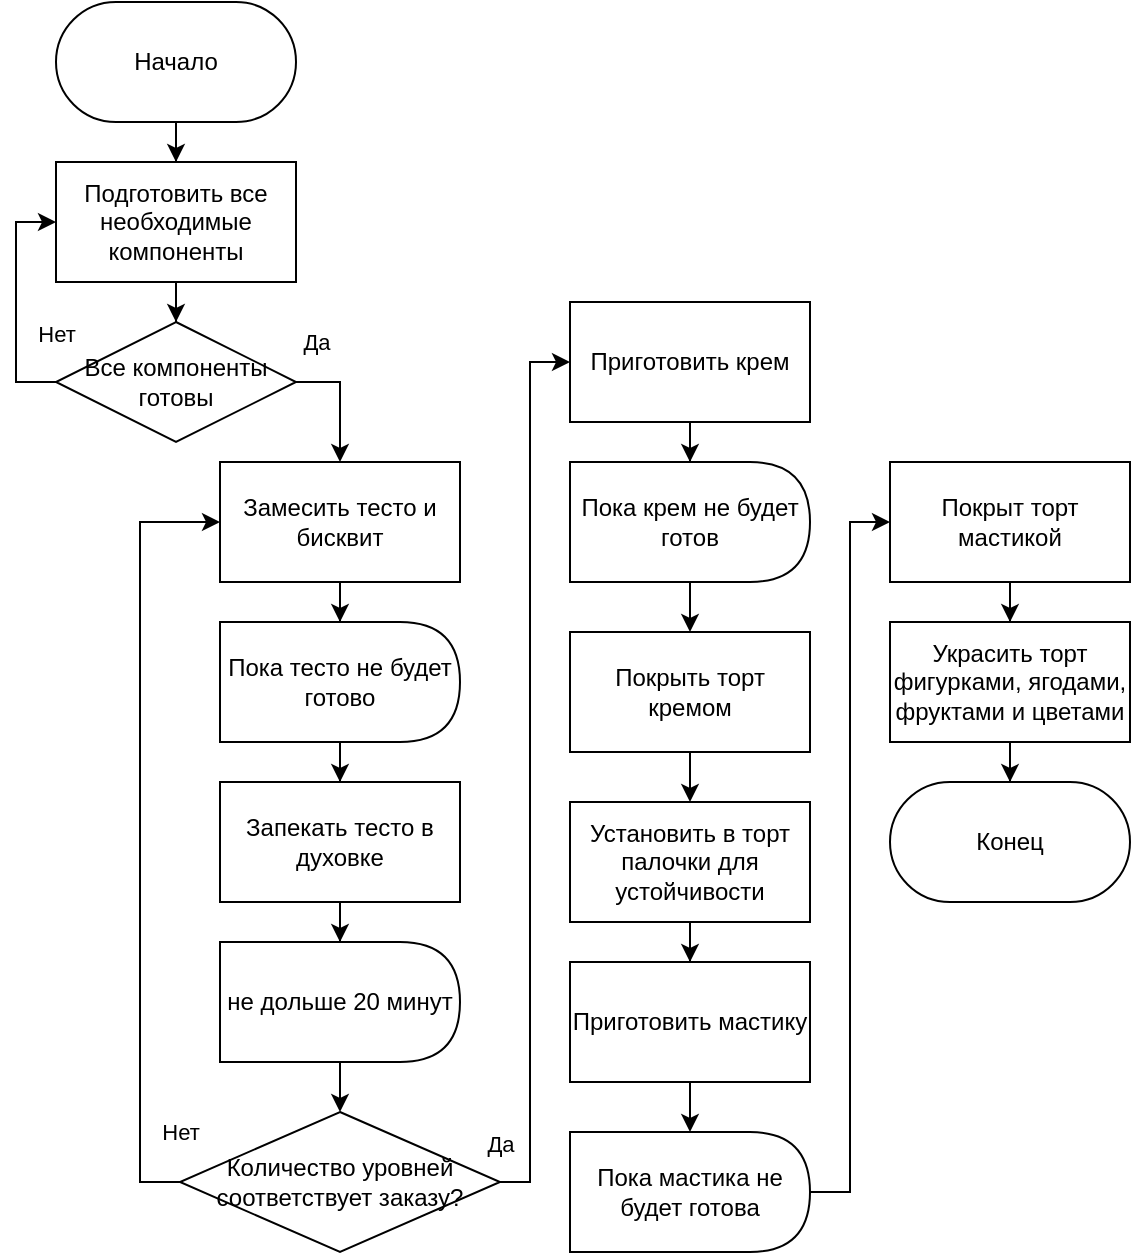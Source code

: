 <mxfile version="15.9.4" type="device"><diagram id="fwWTBjdHZvTJjg0s-bJS" name="Страница 1"><mxGraphModel dx="774" dy="775" grid="1" gridSize="10" guides="1" tooltips="1" connect="1" arrows="1" fold="1" page="1" pageScale="1" pageWidth="827" pageHeight="1169" math="0" shadow="0"><root><mxCell id="0"/><mxCell id="1" parent="0"/><mxCell id="_nqAI66cmpU_rIzCHxXq-121" value="" style="edgeStyle=orthogonalEdgeStyle;rounded=0;orthogonalLoop=1;jettySize=auto;html=1;" edge="1" source="_nqAI66cmpU_rIzCHxXq-122" target="_nqAI66cmpU_rIzCHxXq-124" parent="1"><mxGeometry relative="1" as="geometry"/></mxCell><mxCell id="_nqAI66cmpU_rIzCHxXq-122" value="Начало" style="rounded=1;whiteSpace=wrap;html=1;arcSize=50;" vertex="1" parent="1"><mxGeometry x="160" y="50" width="120" height="60" as="geometry"/></mxCell><mxCell id="_nqAI66cmpU_rIzCHxXq-132" style="edgeStyle=orthogonalEdgeStyle;rounded=0;orthogonalLoop=1;jettySize=auto;html=1;exitX=0.5;exitY=1;exitDx=0;exitDy=0;" edge="1" parent="1" source="_nqAI66cmpU_rIzCHxXq-124" target="_nqAI66cmpU_rIzCHxXq-127"><mxGeometry relative="1" as="geometry"/></mxCell><mxCell id="_nqAI66cmpU_rIzCHxXq-124" value="Подготовить все необходимые компоненты" style="rounded=0;whiteSpace=wrap;html=1;" vertex="1" parent="1"><mxGeometry x="160" y="130" width="120" height="60" as="geometry"/></mxCell><mxCell id="_nqAI66cmpU_rIzCHxXq-125" value="Да" style="edgeStyle=orthogonalEdgeStyle;rounded=0;orthogonalLoop=1;jettySize=auto;html=1;exitX=1;exitY=0.5;exitDx=0;exitDy=0;" edge="1" source="_nqAI66cmpU_rIzCHxXq-127" target="_nqAI66cmpU_rIzCHxXq-129" parent="1"><mxGeometry x="-0.677" y="20" relative="1" as="geometry"><mxPoint as="offset"/></mxGeometry></mxCell><mxCell id="_nqAI66cmpU_rIzCHxXq-126" value="Нет" style="edgeStyle=orthogonalEdgeStyle;rounded=0;orthogonalLoop=1;jettySize=auto;html=1;exitX=0;exitY=0.5;exitDx=0;exitDy=0;entryX=0;entryY=0.5;entryDx=0;entryDy=0;" edge="1" source="_nqAI66cmpU_rIzCHxXq-127" target="_nqAI66cmpU_rIzCHxXq-124" parent="1"><mxGeometry x="-0.429" y="-10" relative="1" as="geometry"><mxPoint x="138.0" y="280" as="targetPoint"/><mxPoint x="10" y="-10" as="offset"/></mxGeometry></mxCell><mxCell id="_nqAI66cmpU_rIzCHxXq-127" value="Все компоненты готовы" style="rhombus;whiteSpace=wrap;html=1;" vertex="1" parent="1"><mxGeometry x="160" y="210" width="120" height="60" as="geometry"/></mxCell><mxCell id="_nqAI66cmpU_rIzCHxXq-136" value="" style="edgeStyle=orthogonalEdgeStyle;rounded=0;orthogonalLoop=1;jettySize=auto;html=1;" edge="1" parent="1" source="_nqAI66cmpU_rIzCHxXq-129" target="_nqAI66cmpU_rIzCHxXq-133"><mxGeometry relative="1" as="geometry"/></mxCell><mxCell id="_nqAI66cmpU_rIzCHxXq-129" value="Замесить тесто и бисквит" style="rounded=0;whiteSpace=wrap;html=1;" vertex="1" parent="1"><mxGeometry x="242" y="280" width="120" height="60" as="geometry"/></mxCell><mxCell id="_nqAI66cmpU_rIzCHxXq-141" style="edgeStyle=orthogonalEdgeStyle;rounded=0;orthogonalLoop=1;jettySize=auto;html=1;exitX=0.5;exitY=1;exitDx=0;exitDy=0;" edge="1" parent="1" source="_nqAI66cmpU_rIzCHxXq-133" target="_nqAI66cmpU_rIzCHxXq-138"><mxGeometry relative="1" as="geometry"/></mxCell><mxCell id="_nqAI66cmpU_rIzCHxXq-133" value="Пока тесто не будет готово" style="shape=delay;whiteSpace=wrap;html=1;" vertex="1" parent="1"><mxGeometry x="242" y="360" width="120" height="60" as="geometry"/></mxCell><mxCell id="_nqAI66cmpU_rIzCHxXq-137" value="" style="edgeStyle=orthogonalEdgeStyle;rounded=0;orthogonalLoop=1;jettySize=auto;html=1;" edge="1" source="_nqAI66cmpU_rIzCHxXq-138" target="_nqAI66cmpU_rIzCHxXq-139" parent="1"><mxGeometry relative="1" as="geometry"/></mxCell><mxCell id="_nqAI66cmpU_rIzCHxXq-138" value="Запекать тесто в духовке" style="rounded=0;whiteSpace=wrap;html=1;" vertex="1" parent="1"><mxGeometry x="242" y="440" width="120" height="60" as="geometry"/></mxCell><mxCell id="_nqAI66cmpU_rIzCHxXq-144" style="edgeStyle=orthogonalEdgeStyle;rounded=0;orthogonalLoop=1;jettySize=auto;html=1;exitX=0.5;exitY=1;exitDx=0;exitDy=0;" edge="1" parent="1" source="_nqAI66cmpU_rIzCHxXq-139" target="_nqAI66cmpU_rIzCHxXq-142"><mxGeometry relative="1" as="geometry"/></mxCell><mxCell id="_nqAI66cmpU_rIzCHxXq-139" value="не дольше 20 минут" style="shape=delay;whiteSpace=wrap;html=1;" vertex="1" parent="1"><mxGeometry x="242" y="520" width="120" height="60" as="geometry"/></mxCell><mxCell id="_nqAI66cmpU_rIzCHxXq-145" value="Нет" style="edgeStyle=orthogonalEdgeStyle;rounded=0;orthogonalLoop=1;jettySize=auto;html=1;exitX=0;exitY=0.5;exitDx=0;exitDy=0;entryX=0;entryY=0.5;entryDx=0;entryDy=0;" edge="1" parent="1" source="_nqAI66cmpU_rIzCHxXq-142" target="_nqAI66cmpU_rIzCHxXq-129"><mxGeometry x="-0.769" y="-20" relative="1" as="geometry"><mxPoint as="offset"/></mxGeometry></mxCell><mxCell id="_nqAI66cmpU_rIzCHxXq-147" value="Да" style="edgeStyle=orthogonalEdgeStyle;rounded=0;orthogonalLoop=1;jettySize=auto;html=1;exitX=1;exitY=0.5;exitDx=0;exitDy=0;entryX=0;entryY=0.5;entryDx=0;entryDy=0;" edge="1" parent="1" source="_nqAI66cmpU_rIzCHxXq-142" target="_nqAI66cmpU_rIzCHxXq-146"><mxGeometry x="-0.845" y="15" relative="1" as="geometry"><Array as="points"><mxPoint x="397" y="640"/><mxPoint x="397" y="230"/></Array><mxPoint as="offset"/></mxGeometry></mxCell><mxCell id="_nqAI66cmpU_rIzCHxXq-142" value="Количество уровней соответствует заказу?" style="rhombus;whiteSpace=wrap;html=1;" vertex="1" parent="1"><mxGeometry x="222" y="605" width="160" height="70" as="geometry"/></mxCell><mxCell id="_nqAI66cmpU_rIzCHxXq-149" style="edgeStyle=orthogonalEdgeStyle;rounded=0;orthogonalLoop=1;jettySize=auto;html=1;exitX=0.5;exitY=1;exitDx=0;exitDy=0;" edge="1" parent="1" source="_nqAI66cmpU_rIzCHxXq-146" target="_nqAI66cmpU_rIzCHxXq-148"><mxGeometry relative="1" as="geometry"/></mxCell><mxCell id="_nqAI66cmpU_rIzCHxXq-146" value="Приготовить крем" style="rounded=0;whiteSpace=wrap;html=1;" vertex="1" parent="1"><mxGeometry x="417" y="200" width="120" height="60" as="geometry"/></mxCell><mxCell id="_nqAI66cmpU_rIzCHxXq-151" value="" style="edgeStyle=orthogonalEdgeStyle;rounded=0;orthogonalLoop=1;jettySize=auto;html=1;" edge="1" parent="1" source="_nqAI66cmpU_rIzCHxXq-148" target="_nqAI66cmpU_rIzCHxXq-150"><mxGeometry relative="1" as="geometry"/></mxCell><mxCell id="_nqAI66cmpU_rIzCHxXq-148" value="Пока крем не будет готов" style="shape=delay;whiteSpace=wrap;html=1;" vertex="1" parent="1"><mxGeometry x="417" y="280" width="120" height="60" as="geometry"/></mxCell><mxCell id="_nqAI66cmpU_rIzCHxXq-153" value="" style="edgeStyle=orthogonalEdgeStyle;rounded=0;orthogonalLoop=1;jettySize=auto;html=1;" edge="1" parent="1" source="_nqAI66cmpU_rIzCHxXq-150" target="_nqAI66cmpU_rIzCHxXq-152"><mxGeometry relative="1" as="geometry"/></mxCell><mxCell id="_nqAI66cmpU_rIzCHxXq-150" value="Покрыть торт кремом" style="rounded=0;whiteSpace=wrap;html=1;" vertex="1" parent="1"><mxGeometry x="417" y="365" width="120" height="60" as="geometry"/></mxCell><mxCell id="_nqAI66cmpU_rIzCHxXq-155" style="edgeStyle=orthogonalEdgeStyle;rounded=0;orthogonalLoop=1;jettySize=auto;html=1;exitX=0.5;exitY=1;exitDx=0;exitDy=0;" edge="1" parent="1" source="_nqAI66cmpU_rIzCHxXq-152" target="_nqAI66cmpU_rIzCHxXq-154"><mxGeometry relative="1" as="geometry"/></mxCell><mxCell id="_nqAI66cmpU_rIzCHxXq-152" value="Установить в торт палочки для устойчивости" style="rounded=0;whiteSpace=wrap;html=1;" vertex="1" parent="1"><mxGeometry x="417" y="450" width="120" height="60" as="geometry"/></mxCell><mxCell id="_nqAI66cmpU_rIzCHxXq-157" style="edgeStyle=orthogonalEdgeStyle;rounded=0;orthogonalLoop=1;jettySize=auto;html=1;exitX=0.5;exitY=1;exitDx=0;exitDy=0;entryX=0.5;entryY=0;entryDx=0;entryDy=0;" edge="1" parent="1" source="_nqAI66cmpU_rIzCHxXq-154" target="_nqAI66cmpU_rIzCHxXq-156"><mxGeometry relative="1" as="geometry"/></mxCell><mxCell id="_nqAI66cmpU_rIzCHxXq-154" value="Приготовить мастику" style="rounded=0;whiteSpace=wrap;html=1;" vertex="1" parent="1"><mxGeometry x="417" y="530" width="120" height="60" as="geometry"/></mxCell><mxCell id="_nqAI66cmpU_rIzCHxXq-159" style="edgeStyle=orthogonalEdgeStyle;rounded=0;orthogonalLoop=1;jettySize=auto;html=1;exitX=1;exitY=0.5;exitDx=0;exitDy=0;entryX=0;entryY=0.5;entryDx=0;entryDy=0;" edge="1" parent="1" source="_nqAI66cmpU_rIzCHxXq-156" target="_nqAI66cmpU_rIzCHxXq-158"><mxGeometry relative="1" as="geometry"/></mxCell><mxCell id="_nqAI66cmpU_rIzCHxXq-156" value="Пока мастика не будет готова" style="shape=delay;whiteSpace=wrap;html=1;" vertex="1" parent="1"><mxGeometry x="417" y="615" width="120" height="60" as="geometry"/></mxCell><mxCell id="_nqAI66cmpU_rIzCHxXq-161" style="edgeStyle=orthogonalEdgeStyle;rounded=0;orthogonalLoop=1;jettySize=auto;html=1;exitX=0.5;exitY=1;exitDx=0;exitDy=0;" edge="1" parent="1" source="_nqAI66cmpU_rIzCHxXq-158" target="_nqAI66cmpU_rIzCHxXq-160"><mxGeometry relative="1" as="geometry"/></mxCell><mxCell id="_nqAI66cmpU_rIzCHxXq-158" value="Покрыт торт мастикой" style="rounded=0;whiteSpace=wrap;html=1;" vertex="1" parent="1"><mxGeometry x="577" y="280" width="120" height="60" as="geometry"/></mxCell><mxCell id="_nqAI66cmpU_rIzCHxXq-163" style="edgeStyle=orthogonalEdgeStyle;rounded=0;orthogonalLoop=1;jettySize=auto;html=1;exitX=0.5;exitY=1;exitDx=0;exitDy=0;" edge="1" parent="1" source="_nqAI66cmpU_rIzCHxXq-160" target="_nqAI66cmpU_rIzCHxXq-162"><mxGeometry relative="1" as="geometry"/></mxCell><mxCell id="_nqAI66cmpU_rIzCHxXq-160" value="Украсить торт фигурками, ягодами, фруктами и цветами" style="rounded=0;whiteSpace=wrap;html=1;" vertex="1" parent="1"><mxGeometry x="577" y="360" width="120" height="60" as="geometry"/></mxCell><mxCell id="_nqAI66cmpU_rIzCHxXq-162" value="Конец" style="rounded=1;whiteSpace=wrap;html=1;arcSize=50;" vertex="1" parent="1"><mxGeometry x="577" y="440" width="120" height="60" as="geometry"/></mxCell></root></mxGraphModel></diagram></mxfile>